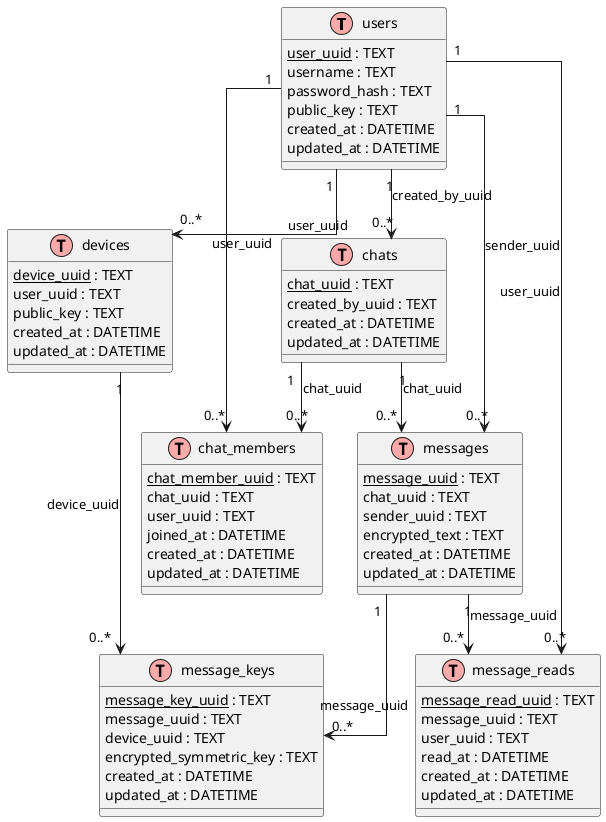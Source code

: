 @startuml
!define table(x) class x << (T,#FFAAAA) >>

skinparam linetype ortho

table(users) {
    <u>user_uuid</u> : TEXT
    username : TEXT    
    password_hash : TEXT
    public_key : TEXT
    created_at : DATETIME
    updated_at : DATETIME
}

table(devices) {
    <u>device_uuid</u> : TEXT
    user_uuid : TEXT
    public_key : TEXT
    created_at : DATETIME
    updated_at : DATETIME
}

table(chats) {
    <u>chat_uuid</u> : TEXT
    created_by_uuid : TEXT
    created_at : DATETIME
    updated_at : DATETIME
}

table(chat_members) {
    <u>chat_member_uuid</u> : TEXT
    chat_uuid : TEXT
    user_uuid : TEXT    
    joined_at : DATETIME
    created_at : DATETIME
    updated_at : DATETIME
}

table(messages) {
    <u>message_uuid</u> : TEXT
    chat_uuid : TEXT
    sender_uuid : TEXT
    encrypted_text : TEXT
    created_at : DATETIME    
    updated_at : DATETIME
}

table(message_keys) {
    <u>message_key_uuid</u> : TEXT
    message_uuid : TEXT
    device_uuid : TEXT
    encrypted_symmetric_key : TEXT
    created_at : DATETIME
    updated_at : DATETIME
}

table(message_reads) {
    <u>message_read_uuid</u> : TEXT
    message_uuid : TEXT
    user_uuid : TEXT
    read_at : DATETIME
    created_at : DATETIME
    updated_at : DATETIME
}

' Связи
users "1" --> "0..*" devices : user_uuid
users "1" --> "0..*" chats : created_by_uuid
users "1" --> "0..*" chat_members : user_uuid
users "1" --> "0..*" messages : sender_uuid
users "1" --> "0..*" message_reads : user_uuid

devices "1" --> "0..*" message_keys : device_uuid

chats "1" --> "0..*" chat_members : chat_uuid
chats "1" --> "0..*" messages : chat_uuid

messages "1" --> "0..*" message_keys : message_uuid
messages "1" --> "0..*" message_reads : message_uuid

@enduml
